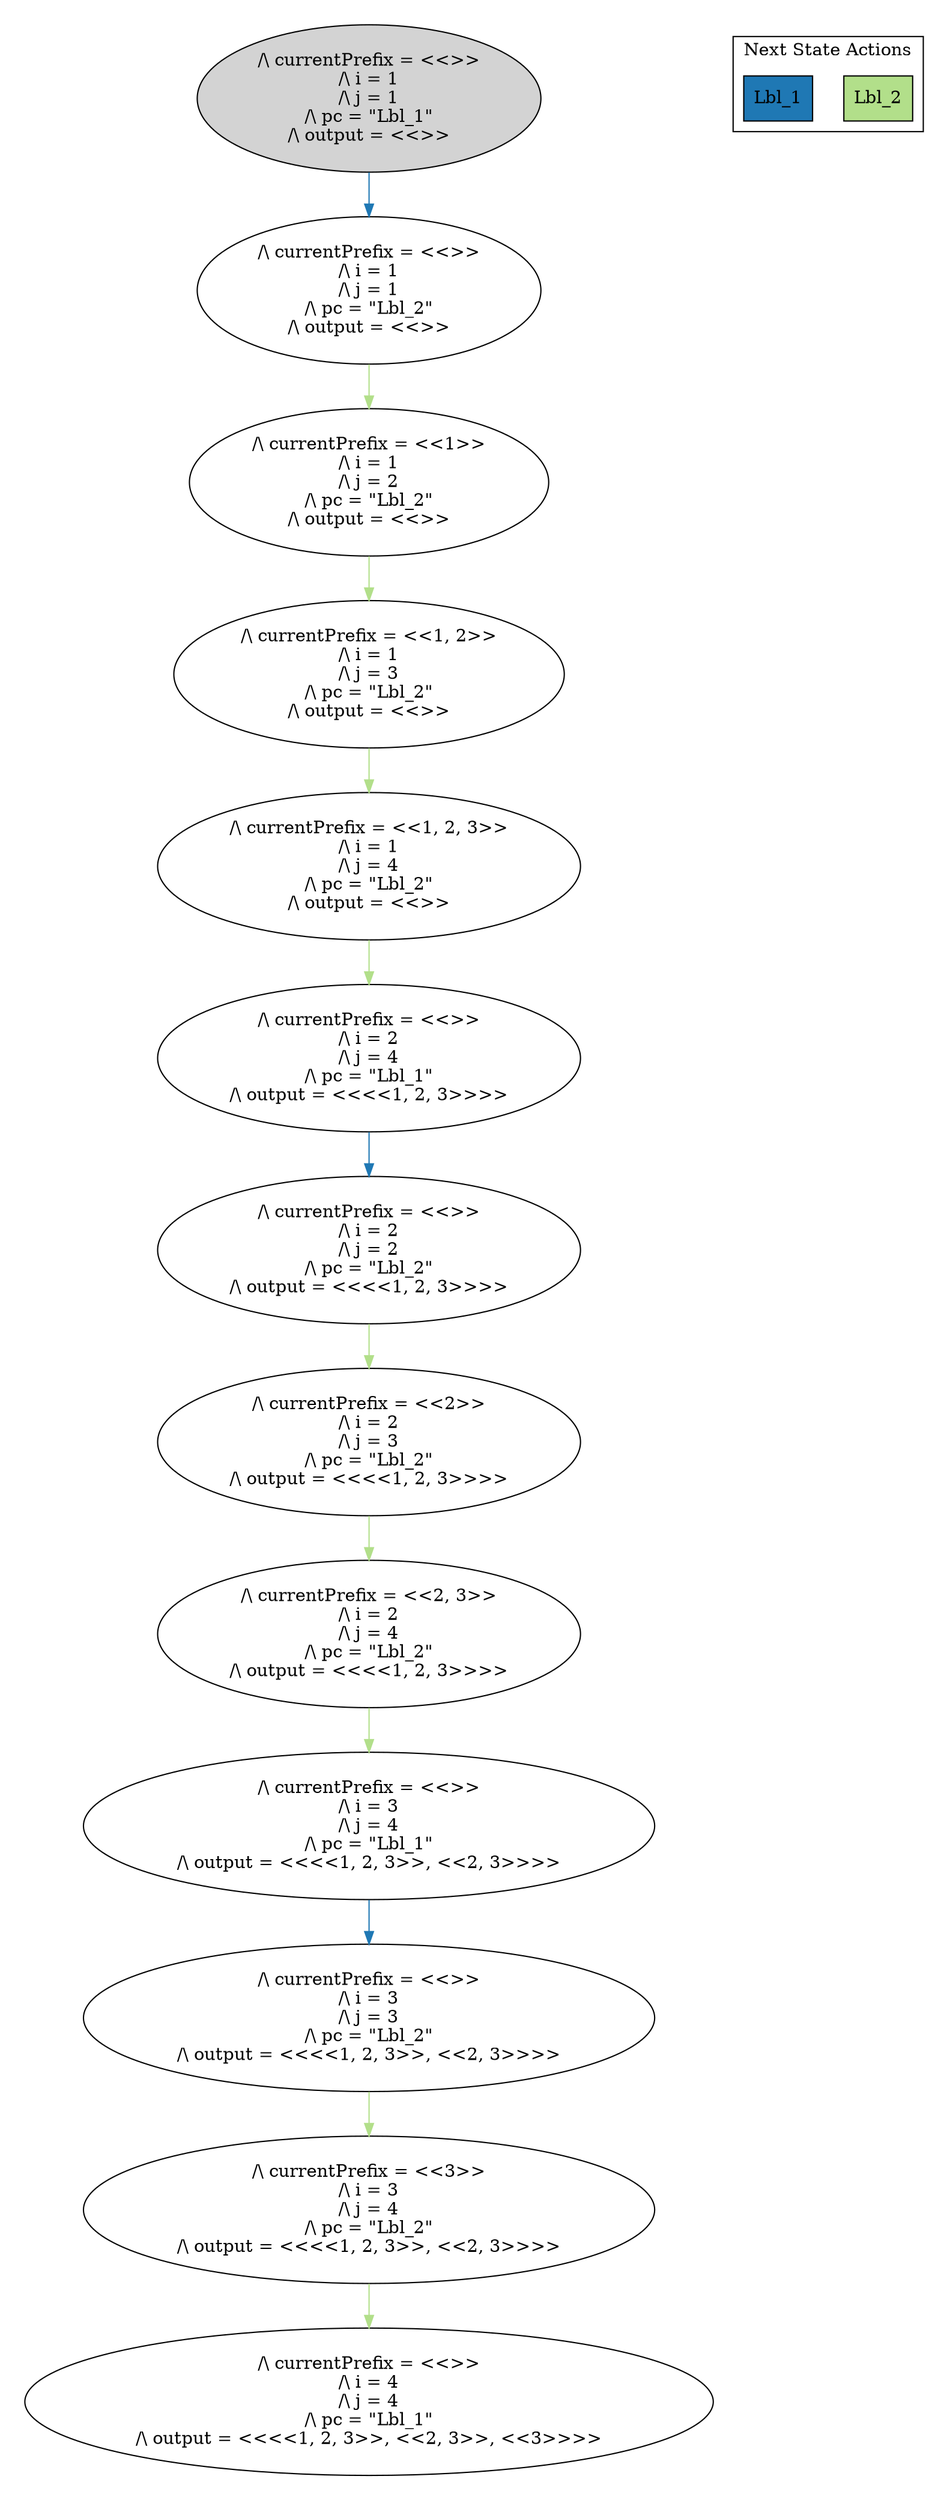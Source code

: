 strict digraph DiskGraph {
edge [colorscheme="paired12"]
nodesep=0.35;
subgraph cluster_graph {
color="white";
-9137091717175169162 [label="/\\ currentPrefix = <<>>\n/\\ i = 1\n/\\ j = 1\n/\\ pc = \"Lbl_1\"\n/\\ output = <<>>",style = filled]
-9137091717175169162 -> 4152320322421558302 [label="",color="2",fontcolor="2"];
4152320322421558302 [label="/\\ currentPrefix = <<>>\n/\\ i = 1\n/\\ j = 1\n/\\ pc = \"Lbl_2\"\n/\\ output = <<>>"];
4152320322421558302 -> -441485290809984221 [label="",color="3",fontcolor="3"];
-441485290809984221 [label="/\\ currentPrefix = <<1>>\n/\\ i = 1\n/\\ j = 2\n/\\ pc = \"Lbl_2\"\n/\\ output = <<>>"];
-441485290809984221 -> 1469105904229385649 [label="",color="3",fontcolor="3"];
1469105904229385649 [label="/\\ currentPrefix = <<1, 2>>\n/\\ i = 1\n/\\ j = 3\n/\\ pc = \"Lbl_2\"\n/\\ output = <<>>"];
1469105904229385649 -> 2003625048443527056 [label="",color="3",fontcolor="3"];
2003625048443527056 [label="/\\ currentPrefix = <<1, 2, 3>>\n/\\ i = 1\n/\\ j = 4\n/\\ pc = \"Lbl_2\"\n/\\ output = <<>>"];
2003625048443527056 -> -675631376258488146 [label="",color="3",fontcolor="3"];
-675631376258488146 [label="/\\ currentPrefix = <<>>\n/\\ i = 2\n/\\ j = 4\n/\\ pc = \"Lbl_1\"\n/\\ output = <<<<1, 2, 3>>>>"];
-675631376258488146 -> 5021150691421265541 [label="",color="2",fontcolor="2"];
5021150691421265541 [label="/\\ currentPrefix = <<>>\n/\\ i = 2\n/\\ j = 2\n/\\ pc = \"Lbl_2\"\n/\\ output = <<<<1, 2, 3>>>>"];
5021150691421265541 -> 5688515687534489108 [label="",color="3",fontcolor="3"];
5688515687534489108 [label="/\\ currentPrefix = <<2>>\n/\\ i = 2\n/\\ j = 3\n/\\ pc = \"Lbl_2\"\n/\\ output = <<<<1, 2, 3>>>>"];
5688515687534489108 -> 781681673917408714 [label="",color="3",fontcolor="3"];
781681673917408714 [label="/\\ currentPrefix = <<2, 3>>\n/\\ i = 2\n/\\ j = 4\n/\\ pc = \"Lbl_2\"\n/\\ output = <<<<1, 2, 3>>>>"];
781681673917408714 -> -7389587262426226845 [label="",color="3",fontcolor="3"];
-7389587262426226845 [label="/\\ currentPrefix = <<>>\n/\\ i = 3\n/\\ j = 4\n/\\ pc = \"Lbl_1\"\n/\\ output = <<<<1, 2, 3>>, <<2, 3>>>>"];
-7389587262426226845 -> -9146095735040417452 [label="",color="2",fontcolor="2"];
-9146095735040417452 [label="/\\ currentPrefix = <<>>\n/\\ i = 3\n/\\ j = 3\n/\\ pc = \"Lbl_2\"\n/\\ output = <<<<1, 2, 3>>, <<2, 3>>>>"];
-9146095735040417452 -> 8071770791457772502 [label="",color="3",fontcolor="3"];
8071770791457772502 [label="/\\ currentPrefix = <<3>>\n/\\ i = 3\n/\\ j = 4\n/\\ pc = \"Lbl_2\"\n/\\ output = <<<<1, 2, 3>>, <<2, 3>>>>"];
8071770791457772502 -> -1974140818821275601 [label="",color="3",fontcolor="3"];
-1974140818821275601 [label="/\\ currentPrefix = <<>>\n/\\ i = 4\n/\\ j = 4\n/\\ pc = \"Lbl_1\"\n/\\ output = <<<<1, 2, 3>>, <<2, 3>>, <<3>>>>"];
{rank = same; -9137091717175169162;}
{rank = same; 4152320322421558302;}
{rank = same; -441485290809984221;}
{rank = same; 1469105904229385649;}
{rank = same; 2003625048443527056;}
{rank = same; -675631376258488146;}
{rank = same; 5021150691421265541;}
{rank = same; 5688515687534489108;}
{rank = same; 781681673917408714;}
{rank = same; -7389587262426226845;}
{rank = same; -9146095735040417452;}
{rank = same; 8071770791457772502;}
}
subgraph cluster_legend {graph[style=bold];label = "Next State Actions" style="solid"
node [ labeljust="l",colorscheme="paired12",style=filled,shape=record ]
Lbl_2 [label="Lbl_2",fillcolor=3]
Lbl_1 [label="Lbl_1",fillcolor=2]
}}
